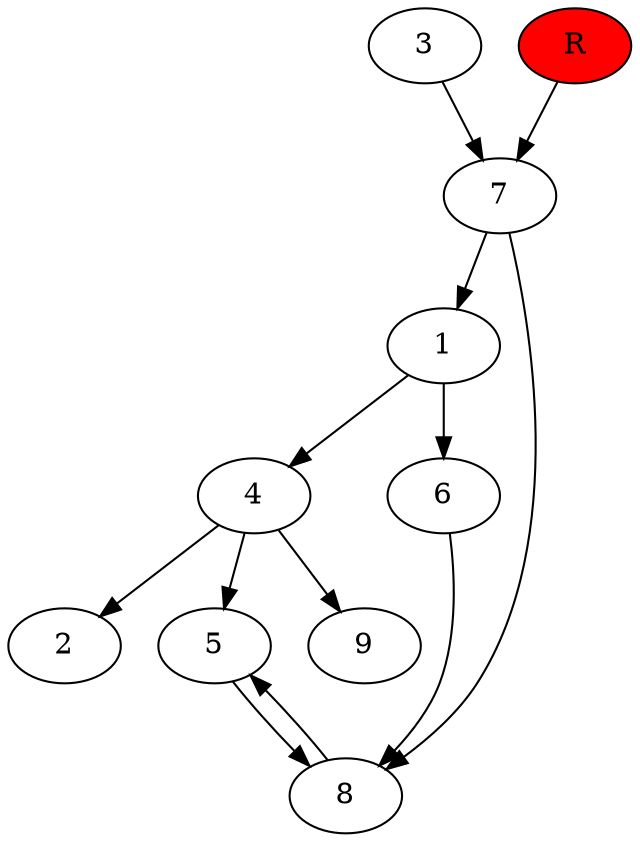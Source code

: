 digraph prb10000 {
	1
	2
	3
	4
	5
	6
	7
	8
	R [fillcolor="#ff0000" style=filled]
	1 -> 4
	1 -> 6
	3 -> 7
	4 -> 2
	4 -> 5
	4 -> 9
	5 -> 8
	6 -> 8
	7 -> 1
	7 -> 8
	8 -> 5
	R -> 7
}
